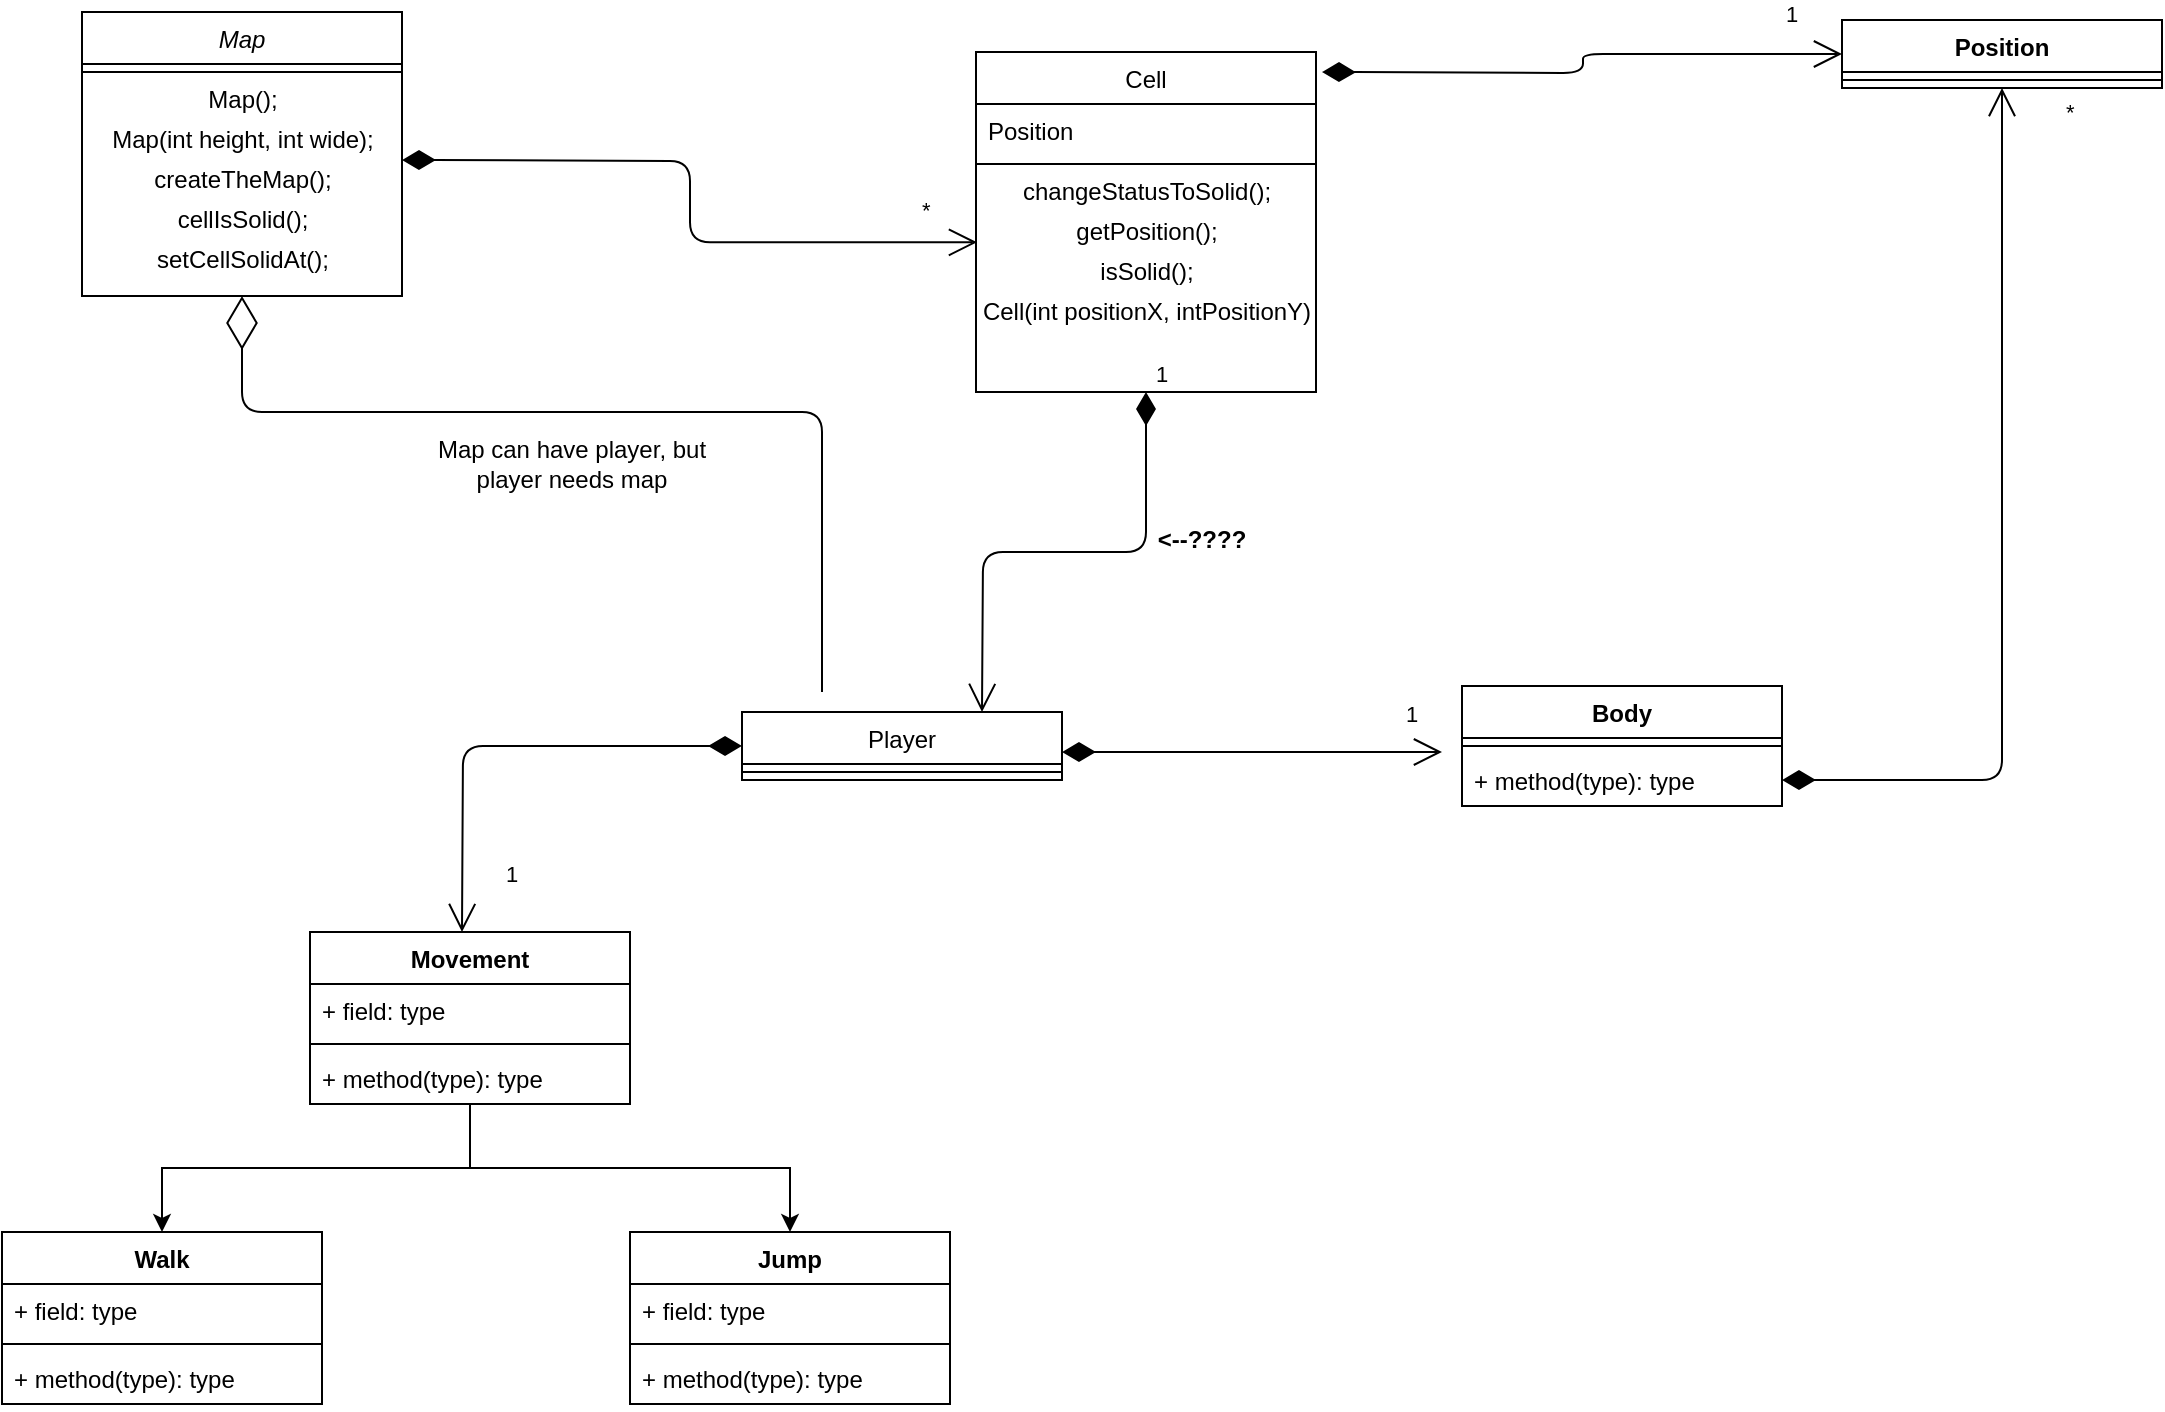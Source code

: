 <mxfile version="13.8.7" type="device"><diagram id="C5RBs43oDa-KdzZeNtuy" name="Page-1"><mxGraphModel dx="1381" dy="795" grid="1" gridSize="10" guides="1" tooltips="1" connect="1" arrows="1" fold="1" page="1" pageScale="1" pageWidth="827" pageHeight="1169" math="0" shadow="0"><root><mxCell id="WIyWlLk6GJQsqaUBKTNV-0"/><mxCell id="WIyWlLk6GJQsqaUBKTNV-1" parent="WIyWlLk6GJQsqaUBKTNV-0"/><mxCell id="zkfFHV4jXpPFQw0GAbJ--0" value="Map" style="swimlane;fontStyle=2;align=center;verticalAlign=top;childLayout=stackLayout;horizontal=1;startSize=26;horizontalStack=0;resizeParent=1;resizeLast=0;collapsible=1;marginBottom=0;rounded=0;shadow=0;strokeWidth=1;" parent="WIyWlLk6GJQsqaUBKTNV-1" vertex="1"><mxGeometry x="220" y="120" width="160" height="142" as="geometry"><mxRectangle x="230" y="140" width="160" height="26" as="alternateBounds"/></mxGeometry></mxCell><mxCell id="zkfFHV4jXpPFQw0GAbJ--4" value="" style="line;html=1;strokeWidth=1;align=left;verticalAlign=middle;spacingTop=-1;spacingLeft=3;spacingRight=3;rotatable=0;labelPosition=right;points=[];portConstraint=eastwest;" parent="zkfFHV4jXpPFQw0GAbJ--0" vertex="1"><mxGeometry y="26" width="160" height="8" as="geometry"/></mxCell><mxCell id="rCgJxdoiZNVbhHhW4y3R-0" value="Map();" style="text;html=1;align=center;verticalAlign=middle;resizable=0;points=[];autosize=1;" parent="zkfFHV4jXpPFQw0GAbJ--0" vertex="1"><mxGeometry y="34" width="160" height="20" as="geometry"/></mxCell><mxCell id="rCgJxdoiZNVbhHhW4y3R-1" value="Map(int height, int wide);" style="text;html=1;align=center;verticalAlign=middle;resizable=0;points=[];autosize=1;" parent="zkfFHV4jXpPFQw0GAbJ--0" vertex="1"><mxGeometry y="54" width="160" height="20" as="geometry"/></mxCell><mxCell id="rCgJxdoiZNVbhHhW4y3R-2" value="createTheMap();" style="text;html=1;align=center;verticalAlign=middle;resizable=0;points=[];autosize=1;" parent="zkfFHV4jXpPFQw0GAbJ--0" vertex="1"><mxGeometry y="74" width="160" height="20" as="geometry"/></mxCell><mxCell id="rCgJxdoiZNVbhHhW4y3R-3" value="cellIsSolid();" style="text;html=1;align=center;verticalAlign=middle;resizable=0;points=[];autosize=1;" parent="zkfFHV4jXpPFQw0GAbJ--0" vertex="1"><mxGeometry y="94" width="160" height="20" as="geometry"/></mxCell><mxCell id="rCgJxdoiZNVbhHhW4y3R-4" value="setCellSolidAt();" style="text;html=1;align=center;verticalAlign=middle;resizable=0;points=[];autosize=1;" parent="zkfFHV4jXpPFQw0GAbJ--0" vertex="1"><mxGeometry y="114" width="160" height="20" as="geometry"/></mxCell><mxCell id="zkfFHV4jXpPFQw0GAbJ--17" value="Cell" style="swimlane;fontStyle=0;align=center;verticalAlign=top;childLayout=stackLayout;horizontal=1;startSize=26;horizontalStack=0;resizeParent=1;resizeLast=0;collapsible=1;marginBottom=0;rounded=0;shadow=0;strokeWidth=1;" parent="WIyWlLk6GJQsqaUBKTNV-1" vertex="1"><mxGeometry x="667" y="140" width="170" height="170" as="geometry"><mxRectangle x="550" y="140" width="160" height="26" as="alternateBounds"/></mxGeometry></mxCell><mxCell id="zkfFHV4jXpPFQw0GAbJ--18" value="Position" style="text;align=left;verticalAlign=top;spacingLeft=4;spacingRight=4;overflow=hidden;rotatable=0;points=[[0,0.5],[1,0.5]];portConstraint=eastwest;" parent="zkfFHV4jXpPFQw0GAbJ--17" vertex="1"><mxGeometry y="26" width="170" height="26" as="geometry"/></mxCell><mxCell id="zkfFHV4jXpPFQw0GAbJ--23" value="" style="line;html=1;strokeWidth=1;align=left;verticalAlign=middle;spacingTop=-1;spacingLeft=3;spacingRight=3;rotatable=0;labelPosition=right;points=[];portConstraint=eastwest;" parent="zkfFHV4jXpPFQw0GAbJ--17" vertex="1"><mxGeometry y="52" width="170" height="8" as="geometry"/></mxCell><mxCell id="rCgJxdoiZNVbhHhW4y3R-7" value="changeStatusToSolid();" style="text;html=1;align=center;verticalAlign=middle;resizable=0;points=[];autosize=1;" parent="zkfFHV4jXpPFQw0GAbJ--17" vertex="1"><mxGeometry y="60" width="170" height="20" as="geometry"/></mxCell><mxCell id="rCgJxdoiZNVbhHhW4y3R-8" value="getPosition();" style="text;html=1;align=center;verticalAlign=middle;resizable=0;points=[];autosize=1;" parent="zkfFHV4jXpPFQw0GAbJ--17" vertex="1"><mxGeometry y="80" width="170" height="20" as="geometry"/></mxCell><mxCell id="rCgJxdoiZNVbhHhW4y3R-9" value="isSolid();" style="text;html=1;align=center;verticalAlign=middle;resizable=0;points=[];autosize=1;" parent="zkfFHV4jXpPFQw0GAbJ--17" vertex="1"><mxGeometry y="100" width="170" height="20" as="geometry"/></mxCell><mxCell id="rCgJxdoiZNVbhHhW4y3R-10" value="Cell(int positionX, intPositionY)" style="text;html=1;align=center;verticalAlign=middle;resizable=0;points=[];autosize=1;" parent="zkfFHV4jXpPFQw0GAbJ--17" vertex="1"><mxGeometry y="120" width="170" height="20" as="geometry"/></mxCell><mxCell id="rCgJxdoiZNVbhHhW4y3R-5" value="*" style="endArrow=open;html=1;endSize=12;startArrow=diamondThin;startSize=14;startFill=1;edgeStyle=orthogonalEdgeStyle;align=left;verticalAlign=bottom;entryX=0.003;entryY=0.757;entryDx=0;entryDy=0;entryPerimeter=0;" parent="WIyWlLk6GJQsqaUBKTNV-1" target="rCgJxdoiZNVbhHhW4y3R-8" edge="1"><mxGeometry x="0.82" y="7" relative="1" as="geometry"><mxPoint x="380" y="194" as="sourcePoint"/><mxPoint x="660" y="194" as="targetPoint"/><Array as="points"/><mxPoint as="offset"/></mxGeometry></mxCell><mxCell id="rCgJxdoiZNVbhHhW4y3R-12" value="1" style="endArrow=open;html=1;endSize=12;startArrow=diamondThin;startSize=14;startFill=1;edgeStyle=orthogonalEdgeStyle;align=left;verticalAlign=bottom;exitX=0.5;exitY=1;exitDx=0;exitDy=0;" parent="WIyWlLk6GJQsqaUBKTNV-1" source="zkfFHV4jXpPFQw0GAbJ--17" edge="1"><mxGeometry x="-1" y="3" relative="1" as="geometry"><mxPoint x="560" y="370" as="sourcePoint"/><mxPoint x="670" y="470" as="targetPoint"/></mxGeometry></mxCell><mxCell id="zkfFHV4jXpPFQw0GAbJ--13" value="Player" style="swimlane;fontStyle=0;align=center;verticalAlign=top;childLayout=stackLayout;horizontal=1;startSize=26;horizontalStack=0;resizeParent=1;resizeLast=0;collapsible=1;marginBottom=0;rounded=0;shadow=0;strokeWidth=1;" parent="WIyWlLk6GJQsqaUBKTNV-1" vertex="1"><mxGeometry x="550" y="470" width="160" height="34" as="geometry"><mxRectangle x="340" y="380" width="170" height="26" as="alternateBounds"/></mxGeometry></mxCell><mxCell id="zkfFHV4jXpPFQw0GAbJ--15" value="" style="line;html=1;strokeWidth=1;align=left;verticalAlign=middle;spacingTop=-1;spacingLeft=3;spacingRight=3;rotatable=0;labelPosition=right;points=[];portConstraint=eastwest;" parent="zkfFHV4jXpPFQw0GAbJ--13" vertex="1"><mxGeometry y="26" width="160" height="8" as="geometry"/></mxCell><mxCell id="rCgJxdoiZNVbhHhW4y3R-14" value="&lt;--????" style="text;align=center;fontStyle=1;verticalAlign=middle;spacingLeft=3;spacingRight=3;strokeColor=none;rotatable=0;points=[[0,0.5],[1,0.5]];portConstraint=eastwest;" parent="WIyWlLk6GJQsqaUBKTNV-1" vertex="1"><mxGeometry x="740" y="370" width="80" height="26" as="geometry"/></mxCell><mxCell id="rCgJxdoiZNVbhHhW4y3R-15" value="1" style="endArrow=open;html=1;endSize=12;startArrow=diamondThin;startSize=14;startFill=1;edgeStyle=orthogonalEdgeStyle;align=left;verticalAlign=bottom;exitX=0;exitY=0.5;exitDx=0;exitDy=0;" parent="WIyWlLk6GJQsqaUBKTNV-1" source="zkfFHV4jXpPFQw0GAbJ--13" edge="1"><mxGeometry x="0.828" y="20" relative="1" as="geometry"><mxPoint x="360" y="510" as="sourcePoint"/><mxPoint x="410" y="580" as="targetPoint"/><mxPoint as="offset"/></mxGeometry></mxCell><mxCell id="rCgJxdoiZNVbhHhW4y3R-40" style="edgeStyle=orthogonalEdgeStyle;rounded=0;orthogonalLoop=1;jettySize=auto;html=1;" parent="WIyWlLk6GJQsqaUBKTNV-1" source="rCgJxdoiZNVbhHhW4y3R-20" target="rCgJxdoiZNVbhHhW4y3R-28" edge="1"><mxGeometry relative="1" as="geometry"/></mxCell><mxCell id="rCgJxdoiZNVbhHhW4y3R-41" style="edgeStyle=orthogonalEdgeStyle;rounded=0;orthogonalLoop=1;jettySize=auto;html=1;" parent="WIyWlLk6GJQsqaUBKTNV-1" source="rCgJxdoiZNVbhHhW4y3R-20" target="rCgJxdoiZNVbhHhW4y3R-36" edge="1"><mxGeometry relative="1" as="geometry"/></mxCell><mxCell id="rCgJxdoiZNVbhHhW4y3R-20" value="Movement" style="swimlane;fontStyle=1;align=center;verticalAlign=top;childLayout=stackLayout;horizontal=1;startSize=26;horizontalStack=0;resizeParent=1;resizeParentMax=0;resizeLast=0;collapsible=1;marginBottom=0;" parent="WIyWlLk6GJQsqaUBKTNV-1" vertex="1"><mxGeometry x="334" y="580" width="160" height="86" as="geometry"/></mxCell><mxCell id="rCgJxdoiZNVbhHhW4y3R-21" value="+ field: type" style="text;strokeColor=none;fillColor=none;align=left;verticalAlign=top;spacingLeft=4;spacingRight=4;overflow=hidden;rotatable=0;points=[[0,0.5],[1,0.5]];portConstraint=eastwest;" parent="rCgJxdoiZNVbhHhW4y3R-20" vertex="1"><mxGeometry y="26" width="160" height="26" as="geometry"/></mxCell><mxCell id="rCgJxdoiZNVbhHhW4y3R-22" value="" style="line;strokeWidth=1;fillColor=none;align=left;verticalAlign=middle;spacingTop=-1;spacingLeft=3;spacingRight=3;rotatable=0;labelPosition=right;points=[];portConstraint=eastwest;" parent="rCgJxdoiZNVbhHhW4y3R-20" vertex="1"><mxGeometry y="52" width="160" height="8" as="geometry"/></mxCell><mxCell id="rCgJxdoiZNVbhHhW4y3R-23" value="+ method(type): type" style="text;strokeColor=none;fillColor=none;align=left;verticalAlign=top;spacingLeft=4;spacingRight=4;overflow=hidden;rotatable=0;points=[[0,0.5],[1,0.5]];portConstraint=eastwest;" parent="rCgJxdoiZNVbhHhW4y3R-20" vertex="1"><mxGeometry y="60" width="160" height="26" as="geometry"/></mxCell><mxCell id="rCgJxdoiZNVbhHhW4y3R-28" value="Jump" style="swimlane;fontStyle=1;align=center;verticalAlign=top;childLayout=stackLayout;horizontal=1;startSize=26;horizontalStack=0;resizeParent=1;resizeParentMax=0;resizeLast=0;collapsible=1;marginBottom=0;" parent="WIyWlLk6GJQsqaUBKTNV-1" vertex="1"><mxGeometry x="494" y="730" width="160" height="86" as="geometry"/></mxCell><mxCell id="rCgJxdoiZNVbhHhW4y3R-29" value="+ field: type" style="text;strokeColor=none;fillColor=none;align=left;verticalAlign=top;spacingLeft=4;spacingRight=4;overflow=hidden;rotatable=0;points=[[0,0.5],[1,0.5]];portConstraint=eastwest;" parent="rCgJxdoiZNVbhHhW4y3R-28" vertex="1"><mxGeometry y="26" width="160" height="26" as="geometry"/></mxCell><mxCell id="rCgJxdoiZNVbhHhW4y3R-30" value="" style="line;strokeWidth=1;fillColor=none;align=left;verticalAlign=middle;spacingTop=-1;spacingLeft=3;spacingRight=3;rotatable=0;labelPosition=right;points=[];portConstraint=eastwest;" parent="rCgJxdoiZNVbhHhW4y3R-28" vertex="1"><mxGeometry y="52" width="160" height="8" as="geometry"/></mxCell><mxCell id="rCgJxdoiZNVbhHhW4y3R-31" value="+ method(type): type" style="text;strokeColor=none;fillColor=none;align=left;verticalAlign=top;spacingLeft=4;spacingRight=4;overflow=hidden;rotatable=0;points=[[0,0.5],[1,0.5]];portConstraint=eastwest;" parent="rCgJxdoiZNVbhHhW4y3R-28" vertex="1"><mxGeometry y="60" width="160" height="26" as="geometry"/></mxCell><mxCell id="rCgJxdoiZNVbhHhW4y3R-36" value="Walk" style="swimlane;fontStyle=1;align=center;verticalAlign=top;childLayout=stackLayout;horizontal=1;startSize=26;horizontalStack=0;resizeParent=1;resizeParentMax=0;resizeLast=0;collapsible=1;marginBottom=0;" parent="WIyWlLk6GJQsqaUBKTNV-1" vertex="1"><mxGeometry x="180" y="730" width="160" height="86" as="geometry"/></mxCell><mxCell id="rCgJxdoiZNVbhHhW4y3R-37" value="+ field: type" style="text;strokeColor=none;fillColor=none;align=left;verticalAlign=top;spacingLeft=4;spacingRight=4;overflow=hidden;rotatable=0;points=[[0,0.5],[1,0.5]];portConstraint=eastwest;" parent="rCgJxdoiZNVbhHhW4y3R-36" vertex="1"><mxGeometry y="26" width="160" height="26" as="geometry"/></mxCell><mxCell id="rCgJxdoiZNVbhHhW4y3R-38" value="" style="line;strokeWidth=1;fillColor=none;align=left;verticalAlign=middle;spacingTop=-1;spacingLeft=3;spacingRight=3;rotatable=0;labelPosition=right;points=[];portConstraint=eastwest;" parent="rCgJxdoiZNVbhHhW4y3R-36" vertex="1"><mxGeometry y="52" width="160" height="8" as="geometry"/></mxCell><mxCell id="rCgJxdoiZNVbhHhW4y3R-39" value="+ method(type): type" style="text;strokeColor=none;fillColor=none;align=left;verticalAlign=top;spacingLeft=4;spacingRight=4;overflow=hidden;rotatable=0;points=[[0,0.5],[1,0.5]];portConstraint=eastwest;" parent="rCgJxdoiZNVbhHhW4y3R-36" vertex="1"><mxGeometry y="60" width="160" height="26" as="geometry"/></mxCell><mxCell id="fi_Vlh_kN4SAp6q8gpT7-7" value="1" style="endArrow=open;html=1;endSize=12;startArrow=diamondThin;startSize=14;startFill=1;edgeStyle=orthogonalEdgeStyle;align=left;verticalAlign=bottom;" parent="WIyWlLk6GJQsqaUBKTNV-1" edge="1"><mxGeometry x="0.789" y="10" relative="1" as="geometry"><mxPoint x="710" y="490" as="sourcePoint"/><mxPoint x="900" y="490" as="targetPoint"/><mxPoint as="offset"/></mxGeometry></mxCell><mxCell id="fi_Vlh_kN4SAp6q8gpT7-0" value="Body" style="swimlane;fontStyle=1;align=center;verticalAlign=top;childLayout=stackLayout;horizontal=1;startSize=26;horizontalStack=0;resizeParent=1;resizeParentMax=0;resizeLast=0;collapsible=1;marginBottom=0;" parent="WIyWlLk6GJQsqaUBKTNV-1" vertex="1"><mxGeometry x="910" y="457" width="160" height="60" as="geometry"/></mxCell><mxCell id="fi_Vlh_kN4SAp6q8gpT7-2" value="" style="line;strokeWidth=1;fillColor=none;align=left;verticalAlign=middle;spacingTop=-1;spacingLeft=3;spacingRight=3;rotatable=0;labelPosition=right;points=[];portConstraint=eastwest;" parent="fi_Vlh_kN4SAp6q8gpT7-0" vertex="1"><mxGeometry y="26" width="160" height="8" as="geometry"/></mxCell><mxCell id="fi_Vlh_kN4SAp6q8gpT7-3" value="+ method(type): type" style="text;strokeColor=none;fillColor=none;align=left;verticalAlign=top;spacingLeft=4;spacingRight=4;overflow=hidden;rotatable=0;points=[[0,0.5],[1,0.5]];portConstraint=eastwest;" parent="fi_Vlh_kN4SAp6q8gpT7-0" vertex="1"><mxGeometry y="34" width="160" height="26" as="geometry"/></mxCell><mxCell id="fi_Vlh_kN4SAp6q8gpT7-8" value="Position" style="swimlane;fontStyle=1;align=center;verticalAlign=top;childLayout=stackLayout;horizontal=1;startSize=26;horizontalStack=0;resizeParent=1;resizeParentMax=0;resizeLast=0;collapsible=1;marginBottom=0;" parent="WIyWlLk6GJQsqaUBKTNV-1" vertex="1"><mxGeometry x="1100" y="124" width="160" height="34" as="geometry"/></mxCell><mxCell id="fi_Vlh_kN4SAp6q8gpT7-10" value="" style="line;strokeWidth=1;fillColor=none;align=left;verticalAlign=middle;spacingTop=-1;spacingLeft=3;spacingRight=3;rotatable=0;labelPosition=right;points=[];portConstraint=eastwest;" parent="fi_Vlh_kN4SAp6q8gpT7-8" vertex="1"><mxGeometry y="26" width="160" height="8" as="geometry"/></mxCell><mxCell id="fi_Vlh_kN4SAp6q8gpT7-13" value="*" style="endArrow=open;html=1;endSize=12;startArrow=diamondThin;startSize=14;startFill=1;edgeStyle=orthogonalEdgeStyle;align=left;verticalAlign=bottom;exitX=1;exitY=0.5;exitDx=0;exitDy=0;entryX=0.5;entryY=1;entryDx=0;entryDy=0;" parent="WIyWlLk6GJQsqaUBKTNV-1" source="fi_Vlh_kN4SAp6q8gpT7-3" target="fi_Vlh_kN4SAp6q8gpT7-8" edge="1"><mxGeometry x="0.909" y="-30" relative="1" as="geometry"><mxPoint x="1080" y="480" as="sourcePoint"/><mxPoint x="1200" y="160" as="targetPoint"/><mxPoint as="offset"/></mxGeometry></mxCell><mxCell id="fi_Vlh_kN4SAp6q8gpT7-14" value="1" style="endArrow=open;html=1;endSize=12;startArrow=diamondThin;startSize=14;startFill=1;edgeStyle=orthogonalEdgeStyle;align=left;verticalAlign=bottom;entryX=0;entryY=0.5;entryDx=0;entryDy=0;" parent="WIyWlLk6GJQsqaUBKTNV-1" target="fi_Vlh_kN4SAp6q8gpT7-8" edge="1"><mxGeometry x="0.777" y="11" relative="1" as="geometry"><mxPoint x="840" y="150" as="sourcePoint"/><mxPoint x="1000" y="150" as="targetPoint"/><mxPoint as="offset"/></mxGeometry></mxCell><mxCell id="Lq4uRNu3YDSzFm4vuUI--3" value="" style="endArrow=diamondThin;endFill=0;endSize=24;html=1;entryX=0.5;entryY=1;entryDx=0;entryDy=0;" edge="1" parent="WIyWlLk6GJQsqaUBKTNV-1" target="zkfFHV4jXpPFQw0GAbJ--0"><mxGeometry width="160" relative="1" as="geometry"><mxPoint x="590" y="460" as="sourcePoint"/><mxPoint x="490" y="390" as="targetPoint"/><Array as="points"><mxPoint x="590" y="320"/><mxPoint x="300" y="320"/></Array></mxGeometry></mxCell><mxCell id="Lq4uRNu3YDSzFm4vuUI--5" value="Map can have player, but player needs map" style="text;html=1;strokeColor=none;fillColor=none;align=center;verticalAlign=middle;whiteSpace=wrap;rounded=0;" vertex="1" parent="WIyWlLk6GJQsqaUBKTNV-1"><mxGeometry x="390" y="296" width="150" height="100" as="geometry"/></mxCell></root></mxGraphModel></diagram></mxfile>